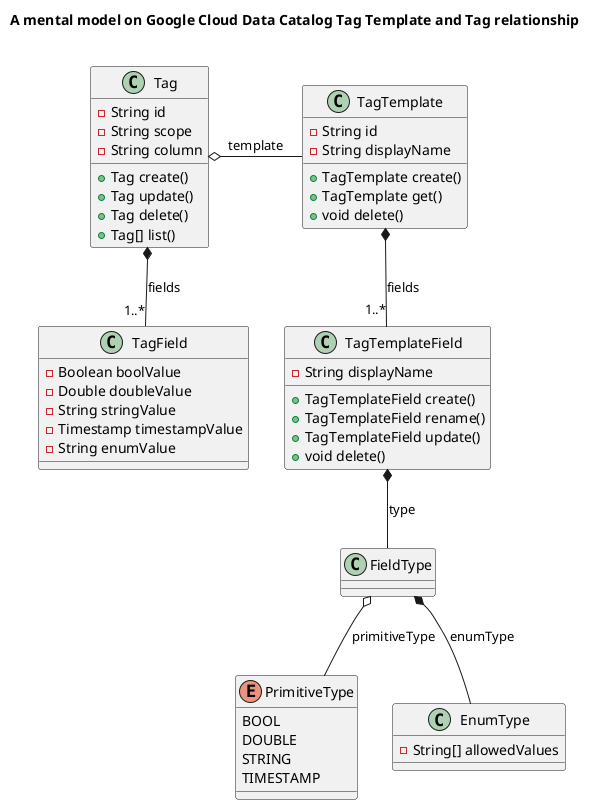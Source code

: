 @startuml

title A mental model on Google Cloud Data Catalog Tag Template and Tag relationship\n


TagTemplate *-- "1..*" TagTemplateField : fields
TagTemplateField *-- FieldType : type
FieldType o-- PrimitiveType : primitiveType
FieldType *-- EnumType : enumType
Tag o- TagTemplate : template
Tag *-- "1..*" TagField : fields


!startsub MAINCLASSES
class TagTemplate {
  -String id
  -String displayName

  +TagTemplate create()
  +TagTemplate get()
  +void delete()
}

class Tag {
  -String id
  -String scope
  -String column

  +Tag create()
  +Tag update()
  +Tag delete()
  +Tag[] list()
}

class TagField {
  -Boolean boolValue
  -Double doubleValue
  -String stringValue
  -Timestamp timestampValue
  -String enumValue
}
!endsub

class TagTemplateField {
  -String displayName

  +TagTemplateField create()
  +TagTemplateField rename()
  +TagTemplateField update()
  +void delete()
}

enum PrimitiveType {
  BOOL
  DOUBLE
  STRING
  TIMESTAMP
}

class EnumType {
  -String[] allowedValues
}

@enduml
